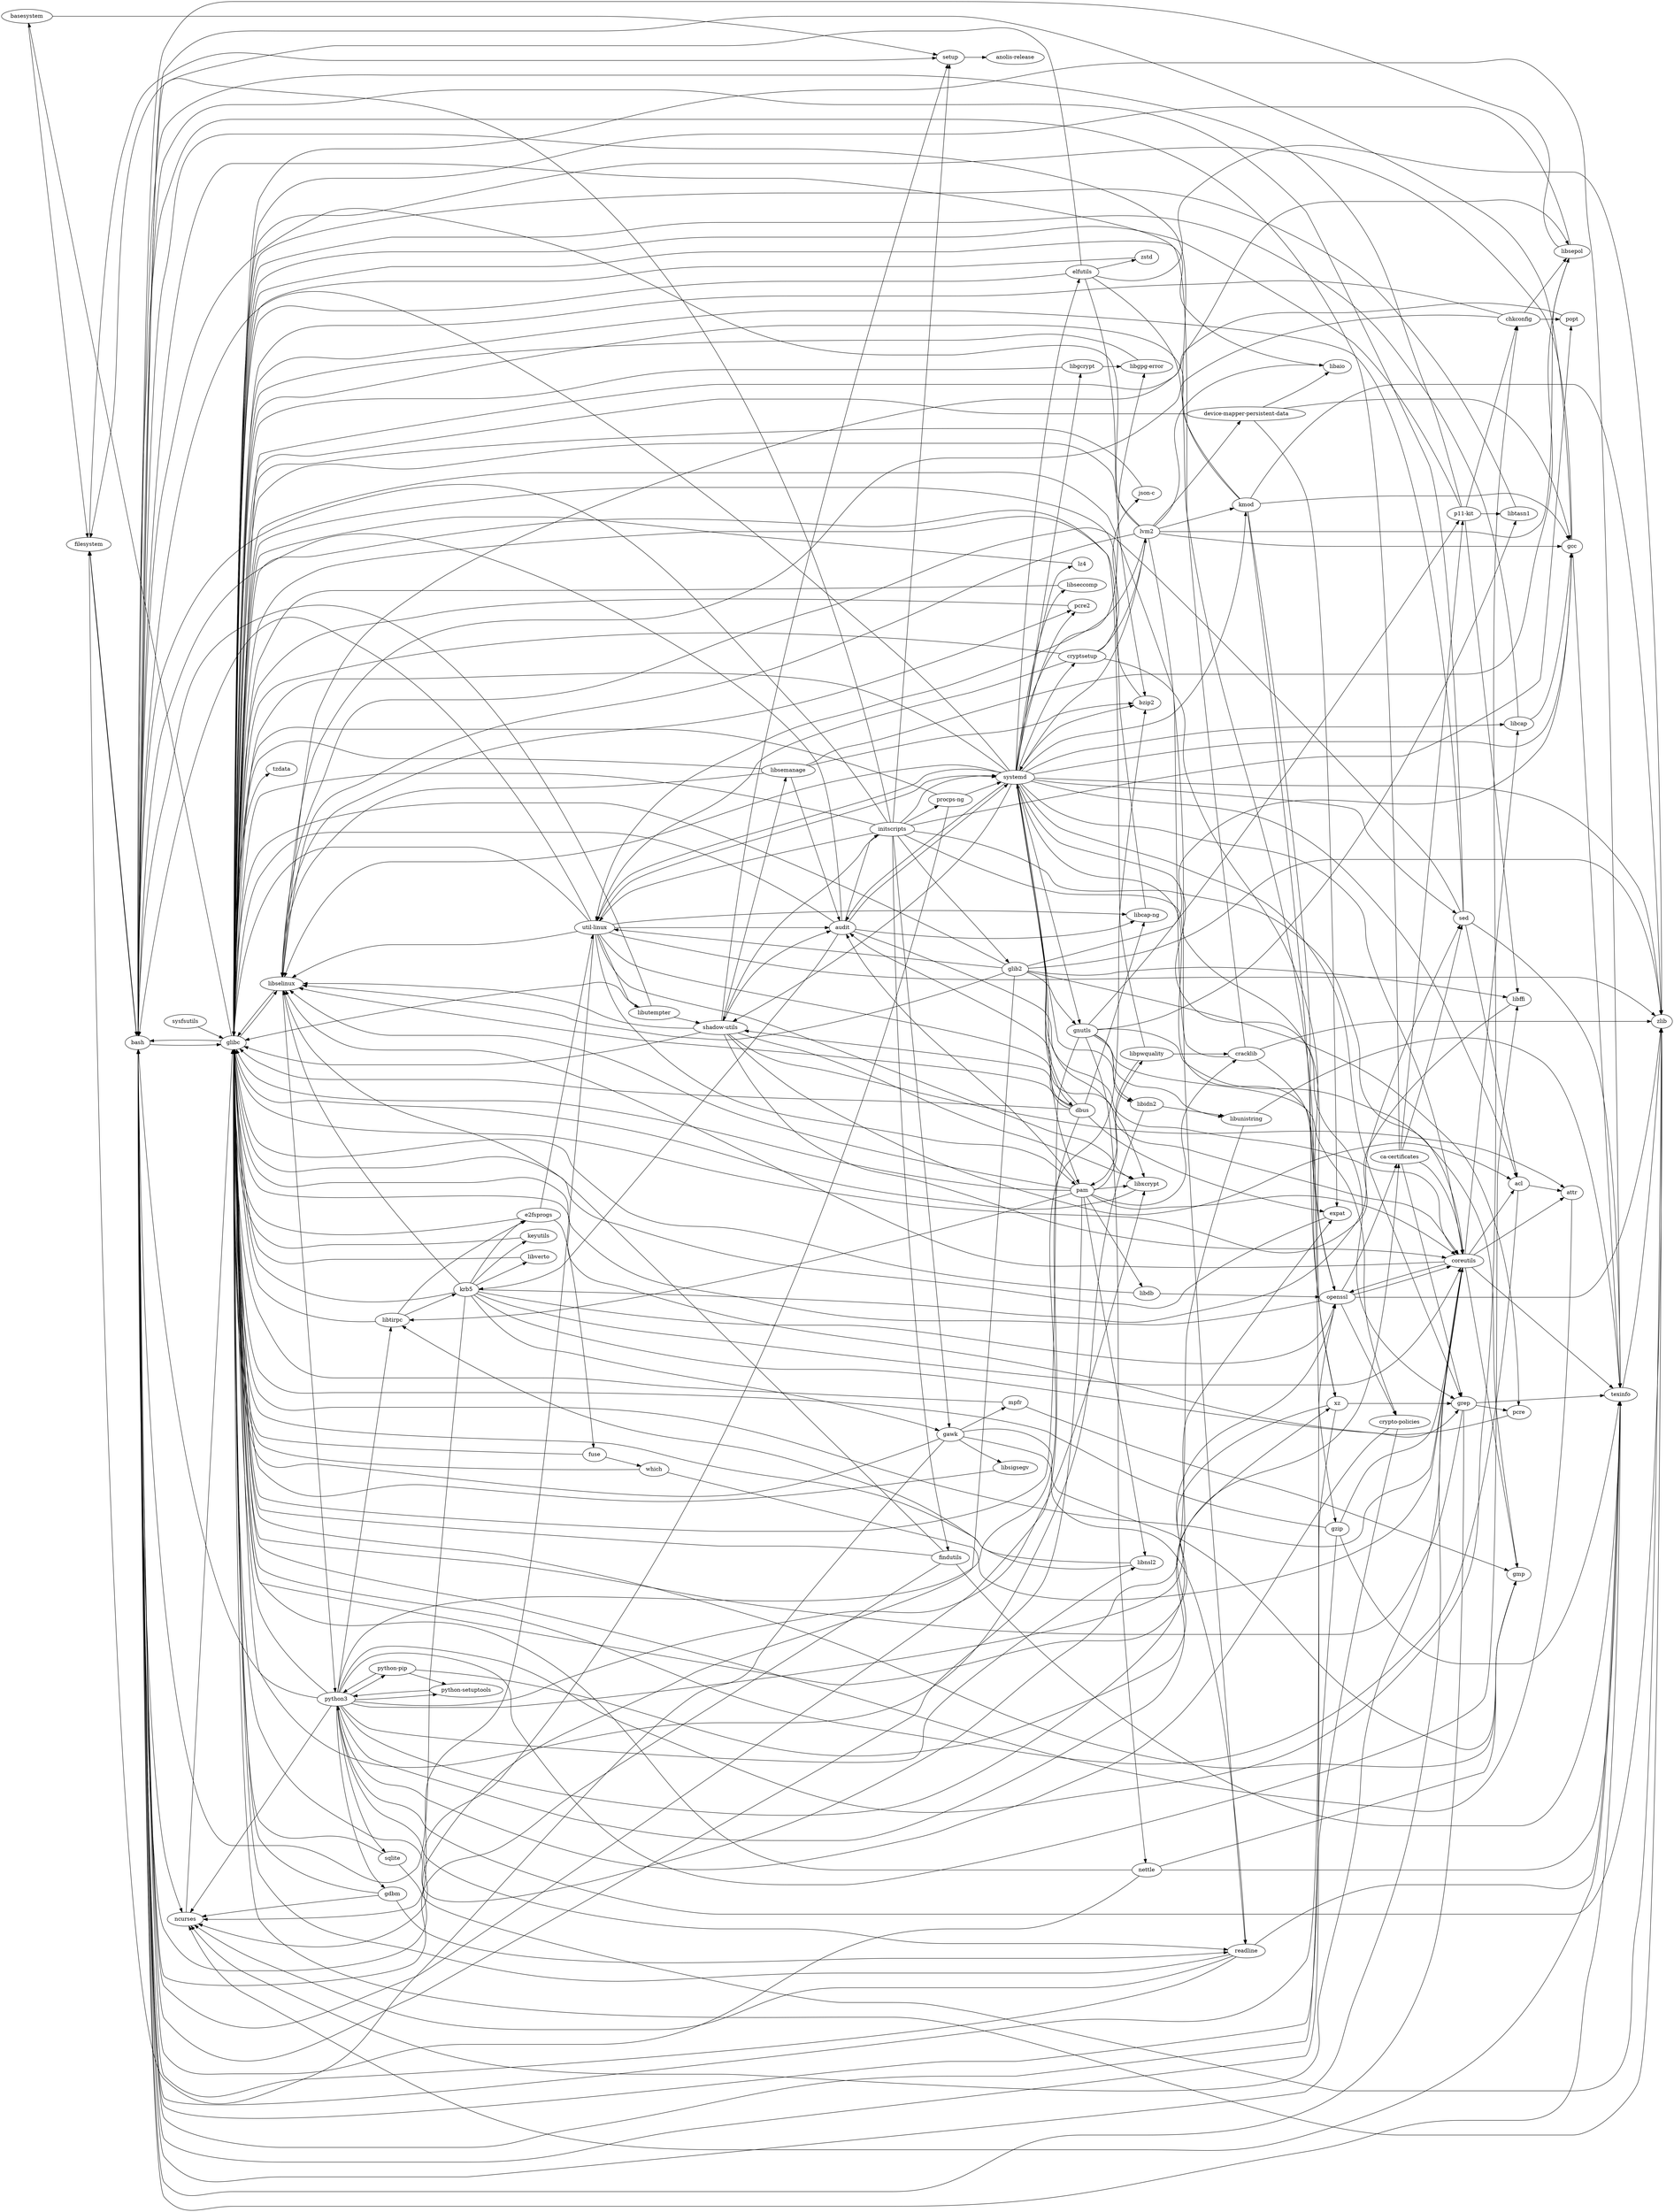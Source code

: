 digraph MyPicture {
	graph [rankdir=LR]
	"anolis-release"
	setup
	setup -> "anolis-release"
	ncurses
	ncurses -> glibc
	glibc
	glibc -> basesystem
	glibc -> bash
	glibc -> libselinux
	glibc -> tzdata
	basesystem
	basesystem -> filesystem
	basesystem -> setup
	bash
	bash -> filesystem
	bash -> glibc
	bash -> ncurses
	libselinux
	libselinux -> glibc
	libselinux -> pcre2
	libselinux -> libsepol
	libselinux -> python3
	tzdata
	pcre2
	pcre2 -> glibc
	libsepol
	libsepol -> bash
	libsepol -> glibc
	python3
	python3 -> bash
	python3 -> chkconfig
	python3 -> openssl
	python3 -> glibc
	python3 -> "python-setuptools"
	python3 -> "python-pip"
	python3 -> gdbm
	python3 -> bzip2
	python3 -> libxcrypt
	python3 -> expat
	python3 -> libffi
	python3 -> xz
	python3 -> ncurses
	python3 -> libnsl2
	python3 -> readline
	python3 -> sqlite
	python3 -> libtirpc
	python3 -> zlib
	chkconfig
	chkconfig -> popt
	chkconfig -> libselinux
	chkconfig -> libsepol
	chkconfig -> glibc
	openssl
	openssl -> bash
	openssl -> coreutils
	openssl -> glibc
	openssl -> zlib
	openssl -> "ca-certificates"
	openssl -> "crypto-policies"
	"python-setuptools"
	"python-setuptools" -> python3
	"python-pip"
	"python-pip" -> "ca-certificates"
	"python-pip" -> "python-setuptools"
	"python-pip" -> python3
	gdbm
	gdbm -> ncurses
	gdbm -> readline
	gdbm -> glibc
	bzip2
	bzip2 -> glibc
	libxcrypt
	libxcrypt -> glibc
	expat
	expat -> glibc
	libffi
	libffi -> glibc
	xz
	xz -> bash
	xz -> grep
	xz -> glibc
	libnsl2
	libnsl2 -> glibc
	libnsl2 -> libtirpc
	readline
	readline -> bash
	readline -> glibc
	readline -> texinfo
	readline -> ncurses
	sqlite
	sqlite -> glibc
	sqlite -> zlib
	libtirpc
	libtirpc -> glibc
	libtirpc -> e2fsprogs
	libtirpc -> krb5
	zlib
	zlib -> glibc
	e2fsprogs
	e2fsprogs -> "util-linux"
	e2fsprogs -> glibc
	e2fsprogs -> fuse
	krb5
	krb5 -> bash
	krb5 -> coreutils
	krb5 -> gawk
	krb5 -> grep
	krb5 -> keyutils
	krb5 -> e2fsprogs
	krb5 -> openssl
	krb5 -> glibc
	krb5 -> libselinux
	krb5 -> libverto
	krb5 -> sed
	coreutils
	coreutils -> acl
	coreutils -> attr
	coreutils -> libcap
	coreutils -> openssl
	coreutils -> gmp
	coreutils -> glibc
	coreutils -> libselinux
	coreutils -> ncurses
	coreutils -> bash
	coreutils -> texinfo
	gawk
	gawk -> filesystem
	gawk -> glibc
	gawk -> gmp
	gawk -> mpfr
	gawk -> readline
	gawk -> libsigsegv
	grep
	grep -> bash
	grep -> texinfo
	grep -> pcre
	grep -> glibc
	keyutils
	keyutils -> glibc
	libverto
	libverto -> glibc
	sed
	sed -> bash
	sed -> texinfo
	sed -> acl
	sed -> libselinux
	sed -> glibc
	texinfo
	texinfo -> bash
	texinfo -> ncurses
	texinfo -> zlib
	texinfo -> glibc
	acl
	acl -> glibc
	acl -> attr
	attr
	attr -> glibc
	pcre
	pcre -> glibc
	filesystem
	filesystem -> bash
	filesystem -> setup
	gmp
	gmp -> glibc
	mpfr
	mpfr -> glibc
	mpfr -> gmp
	libsigsegv
	libsigsegv -> glibc
	libcap
	libcap -> gcc
	libcap -> glibc
	gcc
	gcc -> bash
	gcc -> texinfo
	gcc -> glibc
	"util-linux"
	"util-linux" -> bash
	"util-linux" -> glibc
	"util-linux" -> coreutils
	"util-linux" -> libselinux
	"util-linux" -> pam
	"util-linux" -> audit
	"util-linux" -> "libcap-ng"
	"util-linux" -> libxcrypt
	"util-linux" -> ncurses
	"util-linux" -> systemd
	"util-linux" -> libutempter
	"util-linux" -> zlib
	fuse
	fuse -> glibc
	fuse -> which
	which
	which -> coreutils
	which -> glibc
	pam
	pam -> bash
	pam -> glibc
	pam -> audit
	pam -> coreutils
	pam -> cracklib
	pam -> libxcrypt
	pam -> libdb
	pam -> libnsl2
	pam -> libpwquality
	pam -> libselinux
	pam -> libtirpc
	audit
	audit -> bash
	audit -> coreutils
	audit -> glibc
	audit -> initscripts
	audit -> "libcap-ng"
	audit -> krb5
	audit -> systemd
	"libcap-ng"
	"libcap-ng" -> glibc
	systemd
	systemd -> bash
	systemd -> glibc
	systemd -> "shadow-utils"
	systemd -> acl
	systemd -> coreutils
	systemd -> dbus
	systemd -> grep
	systemd -> audit
	systemd -> "util-linux"
	systemd -> bzip2
	systemd -> libcap
	systemd -> libxcrypt
	systemd -> cryptsetup
	systemd -> elfutils
	systemd -> gcc
	systemd -> libgcrypt
	systemd -> gnutls
	systemd -> "libgpg-error"
	systemd -> libidn2
	systemd -> kmod
	systemd -> lz4
	systemd -> xz
	systemd -> pam
	systemd -> pcre2
	systemd -> libseccomp
	systemd -> libselinux
	systemd -> zlib
	systemd -> openssl
	systemd -> sed
	libutempter
	libutempter -> bash
	libutempter -> glibc
	libutempter -> "shadow-utils"
	"shadow-utils"
	"shadow-utils" -> audit
	"shadow-utils" -> coreutils
	"shadow-utils" -> glibc
	"shadow-utils" -> acl
	"shadow-utils" -> attr
	"shadow-utils" -> libxcrypt
	"shadow-utils" -> libselinux
	"shadow-utils" -> libsemanage
	"shadow-utils" -> setup
	libsemanage
	libsemanage -> audit
	libsemanage -> bzip2
	libsemanage -> libselinux
	libsemanage -> libsepol
	libsemanage -> glibc
	dbus
	dbus -> systemd
	dbus -> bash
	dbus -> "shadow-utils"
	dbus -> audit
	dbus -> "libcap-ng"
	dbus -> expat
	dbus -> glibc
	dbus -> libselinux
	cryptsetup
	cryptsetup -> glibc
	cryptsetup -> "util-linux"
	cryptsetup -> openssl
	cryptsetup -> lvm2
	cryptsetup -> "json-c"
	elfutils
	elfutils -> bash
	elfutils -> glibc
	elfutils -> zlib
	elfutils -> bzip2
	elfutils -> xz
	elfutils -> zstd
	libgcrypt
	libgcrypt -> glibc
	libgcrypt -> "libgpg-error"
	gnutls
	gnutls -> "crypto-policies"
	gnutls -> glibc
	gnutls -> gmp
	gnutls -> nettle
	gnutls -> libidn2
	gnutls -> "p11-kit"
	gnutls -> libtasn1
	gnutls -> libunistring
	"libgpg-error"
	"libgpg-error" -> glibc
	libidn2
	libidn2 -> libunistring
	libidn2 -> glibc
	kmod
	kmod -> bash
	kmod -> glibc
	kmod -> openssl
	kmod -> gcc
	kmod -> xz
	kmod -> zlib
	lz4
	lz4 -> glibc
	libseccomp
	libseccomp -> glibc
	libunistring
	libunistring -> texinfo
	libunistring -> glibc
	"crypto-policies"
	"crypto-policies" -> bash
	"crypto-policies" -> python3
	nettle
	nettle -> bash
	nettle -> glibc
	nettle -> texinfo
	nettle -> gmp
	"p11-kit"
	"p11-kit" -> glibc
	"p11-kit" -> libffi
	"p11-kit" -> bash
	"p11-kit" -> chkconfig
	"p11-kit" -> libtasn1
	libtasn1
	libtasn1 -> glibc
	zstd
	zstd -> glibc
	lvm2
	lvm2 -> bash
	lvm2 -> glibc
	lvm2 -> libselinux
	lvm2 -> libsepol
	lvm2 -> systemd
	lvm2 -> "util-linux"
	lvm2 -> gcc
	lvm2 -> "device-mapper-persistent-data"
	lvm2 -> libaio
	lvm2 -> readline
	lvm2 -> kmod
	"json-c"
	"json-c" -> glibc
	"device-mapper-persistent-data"
	"device-mapper-persistent-data" -> expat
	"device-mapper-persistent-data" -> glibc
	"device-mapper-persistent-data" -> libaio
	"device-mapper-persistent-data" -> gcc
	libaio
	libaio -> glibc
	initscripts
	initscripts -> bash
	initscripts -> coreutils
	initscripts -> filesystem
	initscripts -> findutils
	initscripts -> gawk
	initscripts -> grep
	initscripts -> glib2
	initscripts -> popt
	initscripts -> "procps-ng"
	initscripts -> glibc
	initscripts -> setup
	initscripts -> "shadow-utils"
	initscripts -> systemd
	initscripts -> "util-linux"
	findutils
	findutils -> bash
	findutils -> texinfo
	findutils -> glibc
	findutils -> libselinux
	glib2
	glib2 -> bash
	glib2 -> glibc
	glib2 -> libffi
	glib2 -> gcc
	glib2 -> gnutls
	glib2 -> "util-linux"
	glib2 -> pcre
	glib2 -> libselinux
	glib2 -> zlib
	popt
	popt -> glibc
	"procps-ng"
	"procps-ng" -> glibc
	"procps-ng" -> ncurses
	"procps-ng" -> systemd
	cracklib
	cracklib -> bash
	cracklib -> glibc
	cracklib -> gzip
	cracklib -> zlib
	libdb
	libdb -> glibc
	libdb -> openssl
	libpwquality
	libpwquality -> cracklib
	libpwquality -> pam
	libpwquality -> glibc
	gzip
	gzip -> bash
	gzip -> texinfo
	gzip -> coreutils
	gzip -> glibc
	"ca-certificates"
	"ca-certificates" -> bash
	"ca-certificates" -> coreutils
	"ca-certificates" -> grep
	"ca-certificates" -> "p11-kit"
	"ca-certificates" -> sed
	sysfsutils
	sysfsutils -> glibc
}

